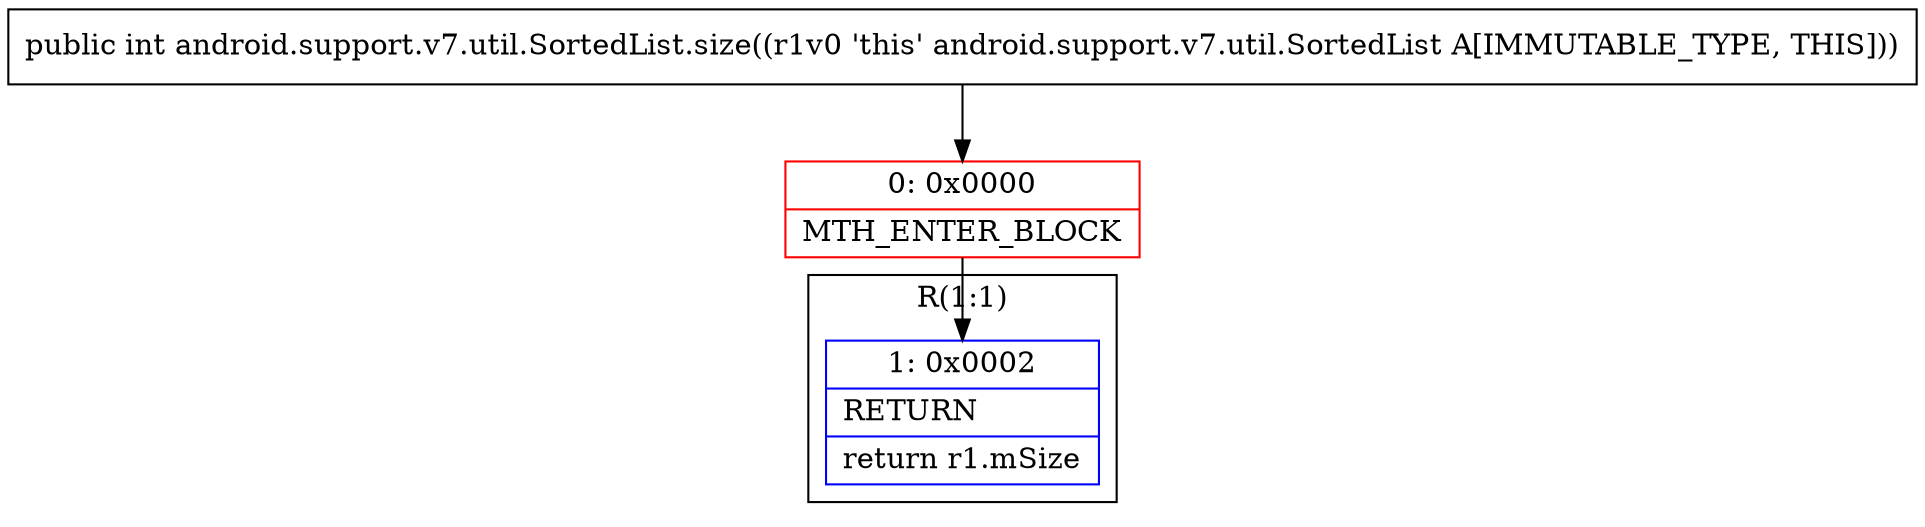 digraph "CFG forandroid.support.v7.util.SortedList.size()I" {
subgraph cluster_Region_354687789 {
label = "R(1:1)";
node [shape=record,color=blue];
Node_1 [shape=record,label="{1\:\ 0x0002|RETURN\l|return r1.mSize\l}"];
}
Node_0 [shape=record,color=red,label="{0\:\ 0x0000|MTH_ENTER_BLOCK\l}"];
MethodNode[shape=record,label="{public int android.support.v7.util.SortedList.size((r1v0 'this' android.support.v7.util.SortedList A[IMMUTABLE_TYPE, THIS])) }"];
MethodNode -> Node_0;
Node_0 -> Node_1;
}

